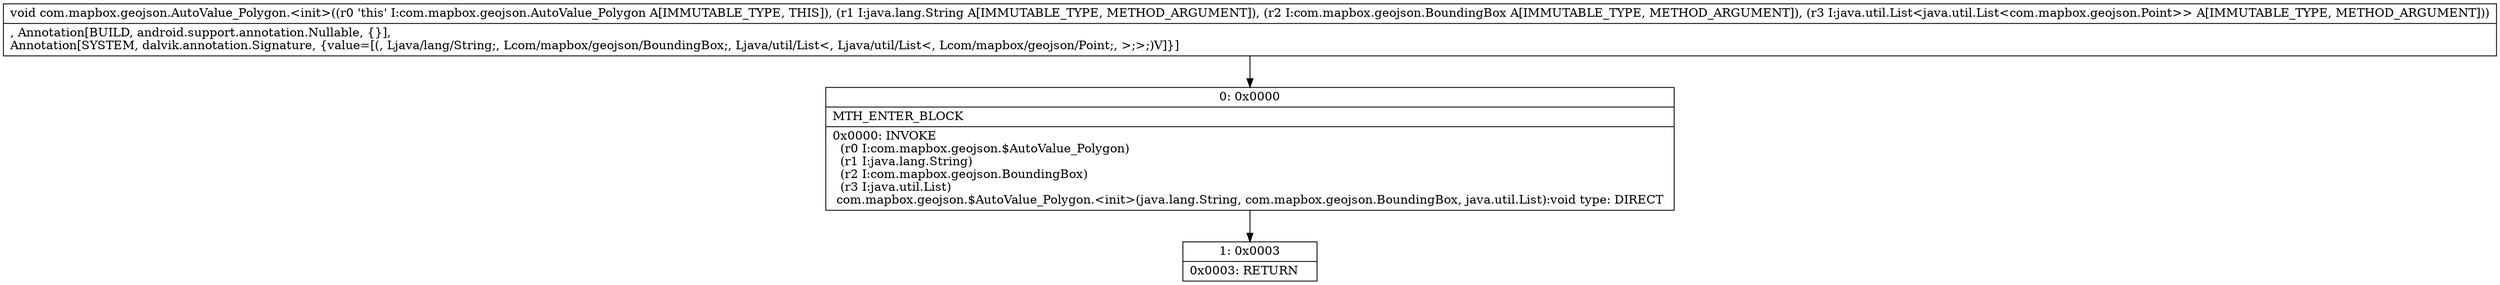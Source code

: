 digraph "CFG forcom.mapbox.geojson.AutoValue_Polygon.\<init\>(Ljava\/lang\/String;Lcom\/mapbox\/geojson\/BoundingBox;Ljava\/util\/List;)V" {
Node_0 [shape=record,label="{0\:\ 0x0000|MTH_ENTER_BLOCK\l|0x0000: INVOKE  \l  (r0 I:com.mapbox.geojson.$AutoValue_Polygon)\l  (r1 I:java.lang.String)\l  (r2 I:com.mapbox.geojson.BoundingBox)\l  (r3 I:java.util.List)\l com.mapbox.geojson.$AutoValue_Polygon.\<init\>(java.lang.String, com.mapbox.geojson.BoundingBox, java.util.List):void type: DIRECT \l}"];
Node_1 [shape=record,label="{1\:\ 0x0003|0x0003: RETURN   \l}"];
MethodNode[shape=record,label="{void com.mapbox.geojson.AutoValue_Polygon.\<init\>((r0 'this' I:com.mapbox.geojson.AutoValue_Polygon A[IMMUTABLE_TYPE, THIS]), (r1 I:java.lang.String A[IMMUTABLE_TYPE, METHOD_ARGUMENT]), (r2 I:com.mapbox.geojson.BoundingBox A[IMMUTABLE_TYPE, METHOD_ARGUMENT]), (r3 I:java.util.List\<java.util.List\<com.mapbox.geojson.Point\>\> A[IMMUTABLE_TYPE, METHOD_ARGUMENT]))  | , Annotation[BUILD, android.support.annotation.Nullable, \{\}], \lAnnotation[SYSTEM, dalvik.annotation.Signature, \{value=[(, Ljava\/lang\/String;, Lcom\/mapbox\/geojson\/BoundingBox;, Ljava\/util\/List\<, Ljava\/util\/List\<, Lcom\/mapbox\/geojson\/Point;, \>;\>;)V]\}]\l}"];
MethodNode -> Node_0;
Node_0 -> Node_1;
}

